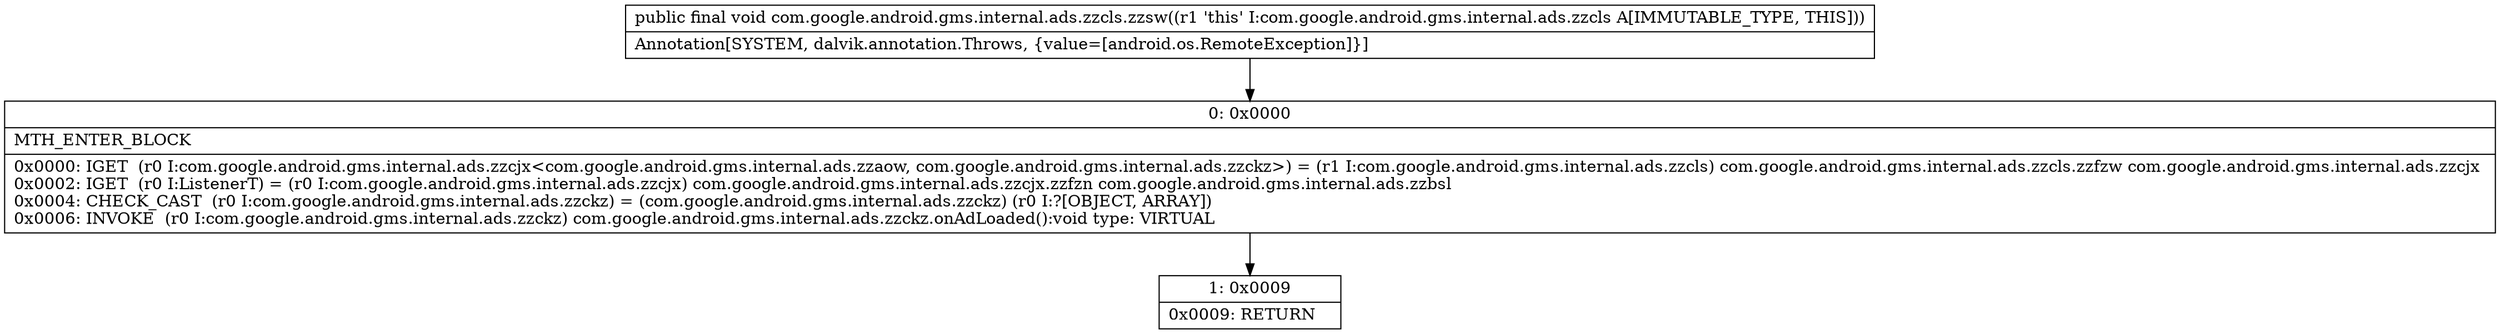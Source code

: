 digraph "CFG forcom.google.android.gms.internal.ads.zzcls.zzsw()V" {
Node_0 [shape=record,label="{0\:\ 0x0000|MTH_ENTER_BLOCK\l|0x0000: IGET  (r0 I:com.google.android.gms.internal.ads.zzcjx\<com.google.android.gms.internal.ads.zzaow, com.google.android.gms.internal.ads.zzckz\>) = (r1 I:com.google.android.gms.internal.ads.zzcls) com.google.android.gms.internal.ads.zzcls.zzfzw com.google.android.gms.internal.ads.zzcjx \l0x0002: IGET  (r0 I:ListenerT) = (r0 I:com.google.android.gms.internal.ads.zzcjx) com.google.android.gms.internal.ads.zzcjx.zzfzn com.google.android.gms.internal.ads.zzbsl \l0x0004: CHECK_CAST  (r0 I:com.google.android.gms.internal.ads.zzckz) = (com.google.android.gms.internal.ads.zzckz) (r0 I:?[OBJECT, ARRAY]) \l0x0006: INVOKE  (r0 I:com.google.android.gms.internal.ads.zzckz) com.google.android.gms.internal.ads.zzckz.onAdLoaded():void type: VIRTUAL \l}"];
Node_1 [shape=record,label="{1\:\ 0x0009|0x0009: RETURN   \l}"];
MethodNode[shape=record,label="{public final void com.google.android.gms.internal.ads.zzcls.zzsw((r1 'this' I:com.google.android.gms.internal.ads.zzcls A[IMMUTABLE_TYPE, THIS]))  | Annotation[SYSTEM, dalvik.annotation.Throws, \{value=[android.os.RemoteException]\}]\l}"];
MethodNode -> Node_0;
Node_0 -> Node_1;
}

